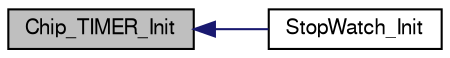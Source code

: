 digraph "Chip_TIMER_Init"
{
  edge [fontname="FreeSans",fontsize="10",labelfontname="FreeSans",labelfontsize="10"];
  node [fontname="FreeSans",fontsize="10",shape=record];
  rankdir="LR";
  Node1 [label="Chip_TIMER_Init",height=0.2,width=0.4,color="black", fillcolor="grey75", style="filled", fontcolor="black"];
  Node1 -> Node2 [dir="back",color="midnightblue",fontsize="10",style="solid"];
  Node2 [label="StopWatch_Init",height=0.2,width=0.4,color="black", fillcolor="white", style="filled",URL="$group__Stop__Watch.html#gaa0f8ea277b700d20b4322a15d9ddf32c",tooltip="Initialize stopwatch. "];
}
